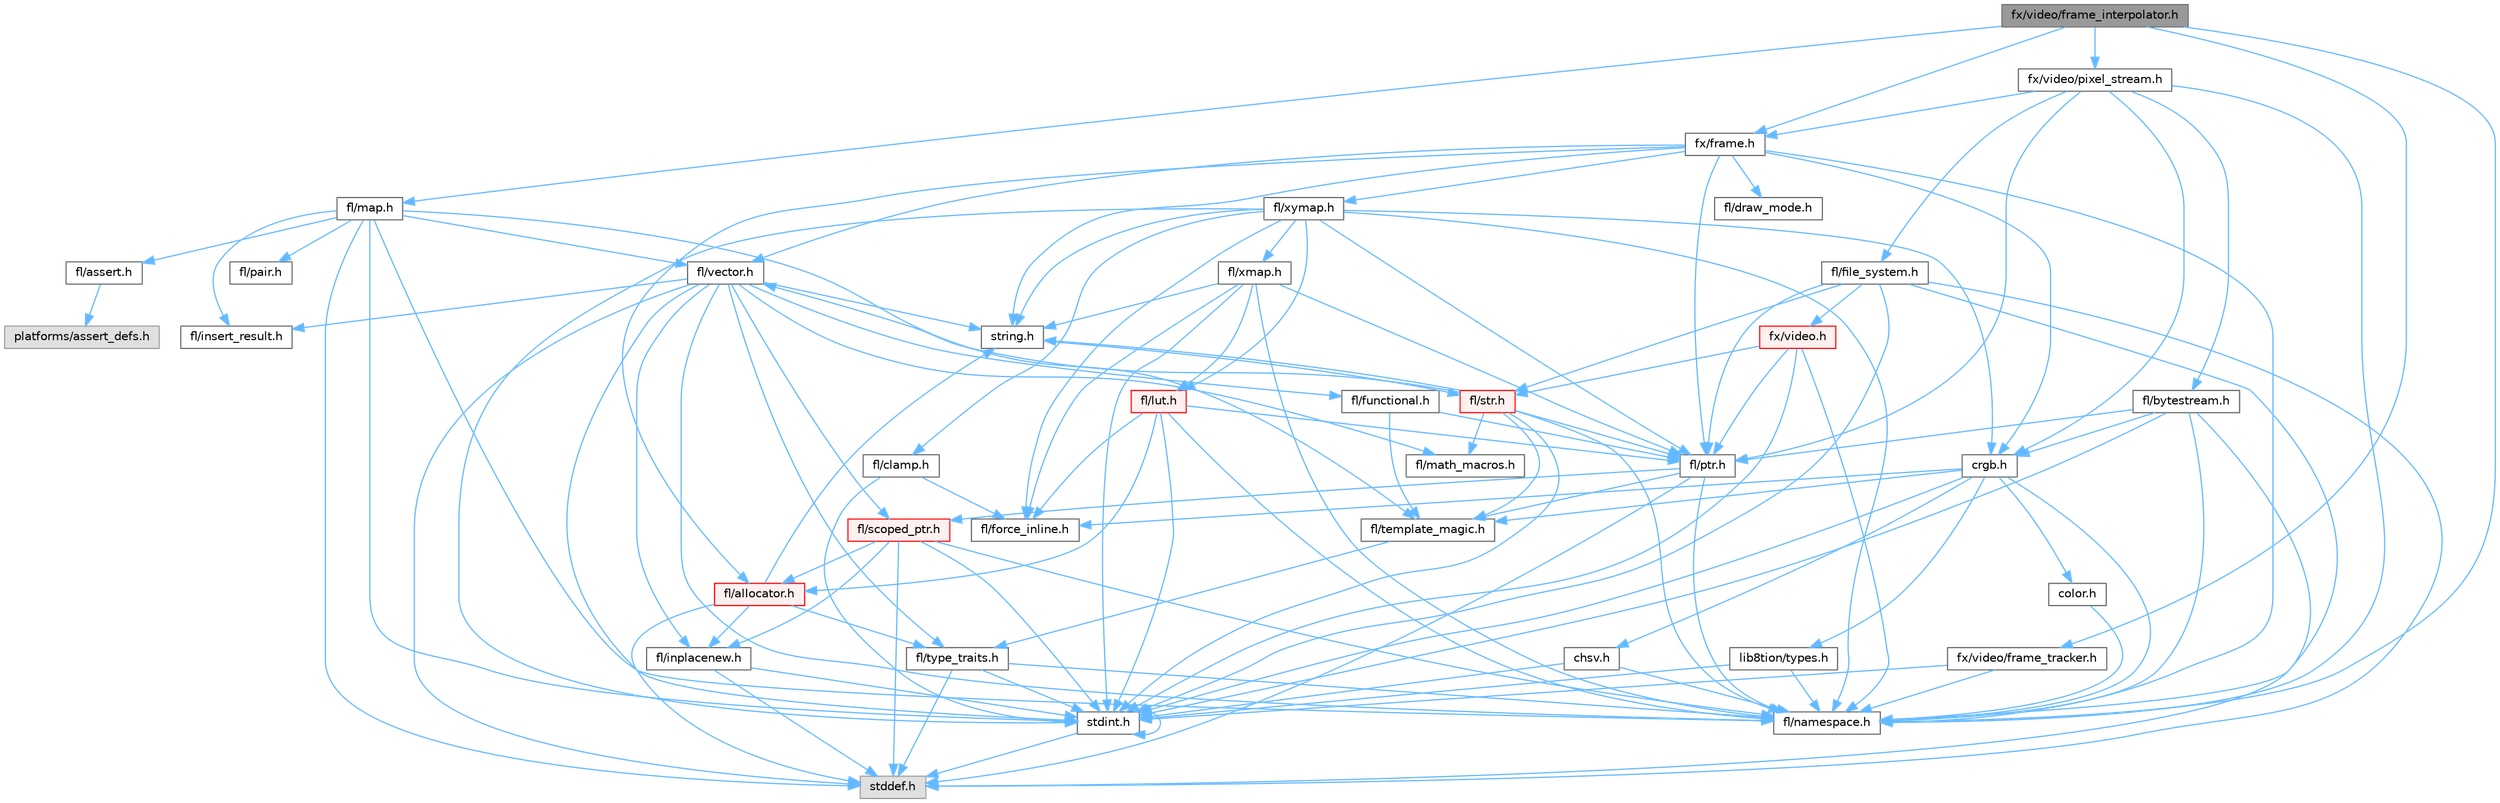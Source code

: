 digraph "fx/video/frame_interpolator.h"
{
 // INTERACTIVE_SVG=YES
 // LATEX_PDF_SIZE
  bgcolor="transparent";
  edge [fontname=Helvetica,fontsize=10,labelfontname=Helvetica,labelfontsize=10];
  node [fontname=Helvetica,fontsize=10,shape=box,height=0.2,width=0.4];
  Node1 [id="Node000001",label="fx/video/frame_interpolator.h",height=0.2,width=0.4,color="gray40", fillcolor="grey60", style="filled", fontcolor="black",tooltip=" "];
  Node1 -> Node2 [id="edge1_Node000001_Node000002",color="steelblue1",style="solid",tooltip=" "];
  Node2 [id="Node000002",label="fl/map.h",height=0.2,width=0.4,color="grey40", fillcolor="white", style="filled",URL="$dc/db7/map_8h.html",tooltip=" "];
  Node2 -> Node3 [id="edge2_Node000002_Node000003",color="steelblue1",style="solid",tooltip=" "];
  Node3 [id="Node000003",label="stddef.h",height=0.2,width=0.4,color="grey60", fillcolor="#E0E0E0", style="filled",tooltip=" "];
  Node2 -> Node4 [id="edge3_Node000002_Node000004",color="steelblue1",style="solid",tooltip=" "];
  Node4 [id="Node000004",label="stdint.h",height=0.2,width=0.4,color="grey40", fillcolor="white", style="filled",URL="$df/dd8/stdint_8h.html",tooltip=" "];
  Node4 -> Node3 [id="edge4_Node000004_Node000003",color="steelblue1",style="solid",tooltip=" "];
  Node4 -> Node4 [id="edge5_Node000004_Node000004",color="steelblue1",style="solid",tooltip=" "];
  Node2 -> Node5 [id="edge6_Node000002_Node000005",color="steelblue1",style="solid",tooltip=" "];
  Node5 [id="Node000005",label="fl/assert.h",height=0.2,width=0.4,color="grey40", fillcolor="white", style="filled",URL="$dc/da7/assert_8h.html",tooltip=" "];
  Node5 -> Node6 [id="edge7_Node000005_Node000006",color="steelblue1",style="solid",tooltip=" "];
  Node6 [id="Node000006",label="platforms/assert_defs.h",height=0.2,width=0.4,color="grey60", fillcolor="#E0E0E0", style="filled",tooltip=" "];
  Node2 -> Node7 [id="edge8_Node000002_Node000007",color="steelblue1",style="solid",tooltip=" "];
  Node7 [id="Node000007",label="fl/insert_result.h",height=0.2,width=0.4,color="grey40", fillcolor="white", style="filled",URL="$d1/d22/insert__result_8h.html",tooltip=" "];
  Node2 -> Node8 [id="edge9_Node000002_Node000008",color="steelblue1",style="solid",tooltip=" "];
  Node8 [id="Node000008",label="fl/namespace.h",height=0.2,width=0.4,color="grey40", fillcolor="white", style="filled",URL="$df/d2a/namespace_8h.html",tooltip="Implements the FastLED namespace macros."];
  Node2 -> Node9 [id="edge10_Node000002_Node000009",color="steelblue1",style="solid",tooltip=" "];
  Node9 [id="Node000009",label="fl/pair.h",height=0.2,width=0.4,color="grey40", fillcolor="white", style="filled",URL="$d3/d41/pair_8h.html",tooltip=" "];
  Node2 -> Node10 [id="edge11_Node000002_Node000010",color="steelblue1",style="solid",tooltip=" "];
  Node10 [id="Node000010",label="fl/template_magic.h",height=0.2,width=0.4,color="grey40", fillcolor="white", style="filled",URL="$d8/d0c/template__magic_8h.html",tooltip=" "];
  Node10 -> Node11 [id="edge12_Node000010_Node000011",color="steelblue1",style="solid",tooltip=" "];
  Node11 [id="Node000011",label="fl/type_traits.h",height=0.2,width=0.4,color="grey40", fillcolor="white", style="filled",URL="$df/d63/type__traits_8h.html",tooltip=" "];
  Node11 -> Node3 [id="edge13_Node000011_Node000003",color="steelblue1",style="solid",tooltip=" "];
  Node11 -> Node4 [id="edge14_Node000011_Node000004",color="steelblue1",style="solid",tooltip=" "];
  Node11 -> Node8 [id="edge15_Node000011_Node000008",color="steelblue1",style="solid",tooltip=" "];
  Node2 -> Node12 [id="edge16_Node000002_Node000012",color="steelblue1",style="solid",tooltip=" "];
  Node12 [id="Node000012",label="fl/vector.h",height=0.2,width=0.4,color="grey40", fillcolor="white", style="filled",URL="$d6/d68/vector_8h.html",tooltip=" "];
  Node12 -> Node3 [id="edge17_Node000012_Node000003",color="steelblue1",style="solid",tooltip=" "];
  Node12 -> Node4 [id="edge18_Node000012_Node000004",color="steelblue1",style="solid",tooltip=" "];
  Node12 -> Node13 [id="edge19_Node000012_Node000013",color="steelblue1",style="solid",tooltip=" "];
  Node13 [id="Node000013",label="string.h",height=0.2,width=0.4,color="grey40", fillcolor="white", style="filled",URL="$da/d66/string_8h.html",tooltip=" "];
  Node13 -> Node14 [id="edge20_Node000013_Node000014",color="steelblue1",style="solid",tooltip=" "];
  Node14 [id="Node000014",label="fl/str.h",height=0.2,width=0.4,color="red", fillcolor="#FFF0F0", style="filled",URL="$d1/d93/str_8h.html",tooltip=" "];
  Node14 -> Node4 [id="edge21_Node000014_Node000004",color="steelblue1",style="solid",tooltip=" "];
  Node14 -> Node13 [id="edge22_Node000014_Node000013",color="steelblue1",style="solid",tooltip=" "];
  Node14 -> Node20 [id="edge23_Node000014_Node000020",color="steelblue1",style="solid",tooltip=" "];
  Node20 [id="Node000020",label="fl/math_macros.h",height=0.2,width=0.4,color="grey40", fillcolor="white", style="filled",URL="$d8/db8/math__macros_8h.html",tooltip=" "];
  Node14 -> Node8 [id="edge24_Node000014_Node000008",color="steelblue1",style="solid",tooltip=" "];
  Node14 -> Node21 [id="edge25_Node000014_Node000021",color="steelblue1",style="solid",tooltip=" "];
  Node21 [id="Node000021",label="fl/ptr.h",height=0.2,width=0.4,color="grey40", fillcolor="white", style="filled",URL="$dd/d98/ptr_8h.html",tooltip=" "];
  Node21 -> Node3 [id="edge26_Node000021_Node000003",color="steelblue1",style="solid",tooltip=" "];
  Node21 -> Node8 [id="edge27_Node000021_Node000008",color="steelblue1",style="solid",tooltip=" "];
  Node21 -> Node22 [id="edge28_Node000021_Node000022",color="steelblue1",style="solid",tooltip=" "];
  Node22 [id="Node000022",label="fl/scoped_ptr.h",height=0.2,width=0.4,color="red", fillcolor="#FFF0F0", style="filled",URL="$d0/d44/scoped__ptr_8h.html",tooltip=" "];
  Node22 -> Node3 [id="edge29_Node000022_Node000003",color="steelblue1",style="solid",tooltip=" "];
  Node22 -> Node4 [id="edge30_Node000022_Node000004",color="steelblue1",style="solid",tooltip=" "];
  Node22 -> Node23 [id="edge31_Node000022_Node000023",color="steelblue1",style="solid",tooltip=" "];
  Node23 [id="Node000023",label="fl/allocator.h",height=0.2,width=0.4,color="red", fillcolor="#FFF0F0", style="filled",URL="$da/da9/allocator_8h.html",tooltip=" "];
  Node23 -> Node3 [id="edge32_Node000023_Node000003",color="steelblue1",style="solid",tooltip=" "];
  Node23 -> Node13 [id="edge33_Node000023_Node000013",color="steelblue1",style="solid",tooltip=" "];
  Node23 -> Node25 [id="edge34_Node000023_Node000025",color="steelblue1",style="solid",tooltip=" "];
  Node25 [id="Node000025",label="fl/inplacenew.h",height=0.2,width=0.4,color="grey40", fillcolor="white", style="filled",URL="$db/d36/inplacenew_8h.html",tooltip=" "];
  Node25 -> Node3 [id="edge35_Node000025_Node000003",color="steelblue1",style="solid",tooltip=" "];
  Node25 -> Node4 [id="edge36_Node000025_Node000004",color="steelblue1",style="solid",tooltip=" "];
  Node23 -> Node11 [id="edge37_Node000023_Node000011",color="steelblue1",style="solid",tooltip=" "];
  Node22 -> Node25 [id="edge38_Node000022_Node000025",color="steelblue1",style="solid",tooltip=" "];
  Node22 -> Node8 [id="edge39_Node000022_Node000008",color="steelblue1",style="solid",tooltip=" "];
  Node21 -> Node10 [id="edge40_Node000021_Node000010",color="steelblue1",style="solid",tooltip=" "];
  Node14 -> Node10 [id="edge41_Node000014_Node000010",color="steelblue1",style="solid",tooltip=" "];
  Node14 -> Node12 [id="edge42_Node000014_Node000012",color="steelblue1",style="solid",tooltip=" "];
  Node12 -> Node28 [id="edge43_Node000012_Node000028",color="steelblue1",style="solid",tooltip=" "];
  Node28 [id="Node000028",label="fl/functional.h",height=0.2,width=0.4,color="grey40", fillcolor="white", style="filled",URL="$d8/dea/functional_8h.html",tooltip=" "];
  Node28 -> Node21 [id="edge44_Node000028_Node000021",color="steelblue1",style="solid",tooltip=" "];
  Node28 -> Node10 [id="edge45_Node000028_Node000010",color="steelblue1",style="solid",tooltip=" "];
  Node12 -> Node7 [id="edge46_Node000012_Node000007",color="steelblue1",style="solid",tooltip=" "];
  Node12 -> Node20 [id="edge47_Node000012_Node000020",color="steelblue1",style="solid",tooltip=" "];
  Node12 -> Node8 [id="edge48_Node000012_Node000008",color="steelblue1",style="solid",tooltip=" "];
  Node12 -> Node22 [id="edge49_Node000012_Node000022",color="steelblue1",style="solid",tooltip=" "];
  Node12 -> Node11 [id="edge50_Node000012_Node000011",color="steelblue1",style="solid",tooltip=" "];
  Node12 -> Node25 [id="edge51_Node000012_Node000025",color="steelblue1",style="solid",tooltip=" "];
  Node1 -> Node8 [id="edge52_Node000001_Node000008",color="steelblue1",style="solid",tooltip=" "];
  Node1 -> Node29 [id="edge53_Node000001_Node000029",color="steelblue1",style="solid",tooltip=" "];
  Node29 [id="Node000029",label="fx/frame.h",height=0.2,width=0.4,color="grey40", fillcolor="white", style="filled",URL="$df/d7d/frame_8h.html",tooltip=" "];
  Node29 -> Node13 [id="edge54_Node000029_Node000013",color="steelblue1",style="solid",tooltip=" "];
  Node29 -> Node30 [id="edge55_Node000029_Node000030",color="steelblue1",style="solid",tooltip=" "];
  Node30 [id="Node000030",label="crgb.h",height=0.2,width=0.4,color="grey40", fillcolor="white", style="filled",URL="$db/dd1/crgb_8h.html",tooltip="Defines the red, green, and blue (RGB) pixel struct."];
  Node30 -> Node4 [id="edge56_Node000030_Node000004",color="steelblue1",style="solid",tooltip=" "];
  Node30 -> Node31 [id="edge57_Node000030_Node000031",color="steelblue1",style="solid",tooltip=" "];
  Node31 [id="Node000031",label="chsv.h",height=0.2,width=0.4,color="grey40", fillcolor="white", style="filled",URL="$d8/dd0/chsv_8h.html",tooltip="Defines the hue, saturation, and value (HSV) pixel struct."];
  Node31 -> Node4 [id="edge58_Node000031_Node000004",color="steelblue1",style="solid",tooltip=" "];
  Node31 -> Node8 [id="edge59_Node000031_Node000008",color="steelblue1",style="solid",tooltip=" "];
  Node30 -> Node8 [id="edge60_Node000030_Node000008",color="steelblue1",style="solid",tooltip=" "];
  Node30 -> Node32 [id="edge61_Node000030_Node000032",color="steelblue1",style="solid",tooltip=" "];
  Node32 [id="Node000032",label="color.h",height=0.2,width=0.4,color="grey40", fillcolor="white", style="filled",URL="$d2/d6b/src_2color_8h.html",tooltip="Contains definitions for color correction and temperature."];
  Node32 -> Node8 [id="edge62_Node000032_Node000008",color="steelblue1",style="solid",tooltip=" "];
  Node30 -> Node33 [id="edge63_Node000030_Node000033",color="steelblue1",style="solid",tooltip=" "];
  Node33 [id="Node000033",label="lib8tion/types.h",height=0.2,width=0.4,color="grey40", fillcolor="white", style="filled",URL="$d9/ddf/lib8tion_2types_8h.html",tooltip="Defines fractional types used for lib8tion functions."];
  Node33 -> Node4 [id="edge64_Node000033_Node000004",color="steelblue1",style="solid",tooltip=" "];
  Node33 -> Node8 [id="edge65_Node000033_Node000008",color="steelblue1",style="solid",tooltip=" "];
  Node30 -> Node18 [id="edge66_Node000030_Node000018",color="steelblue1",style="solid",tooltip=" "];
  Node18 [id="Node000018",label="fl/force_inline.h",height=0.2,width=0.4,color="grey40", fillcolor="white", style="filled",URL="$d4/d64/force__inline_8h.html",tooltip=" "];
  Node30 -> Node10 [id="edge67_Node000030_Node000010",color="steelblue1",style="solid",tooltip=" "];
  Node29 -> Node8 [id="edge68_Node000029_Node000008",color="steelblue1",style="solid",tooltip=" "];
  Node29 -> Node21 [id="edge69_Node000029_Node000021",color="steelblue1",style="solid",tooltip=" "];
  Node29 -> Node34 [id="edge70_Node000029_Node000034",color="steelblue1",style="solid",tooltip=" "];
  Node34 [id="Node000034",label="fl/xymap.h",height=0.2,width=0.4,color="grey40", fillcolor="white", style="filled",URL="$da/d61/xymap_8h.html",tooltip=" "];
  Node34 -> Node4 [id="edge71_Node000034_Node000004",color="steelblue1",style="solid",tooltip=" "];
  Node34 -> Node13 [id="edge72_Node000034_Node000013",color="steelblue1",style="solid",tooltip=" "];
  Node34 -> Node30 [id="edge73_Node000034_Node000030",color="steelblue1",style="solid",tooltip=" "];
  Node34 -> Node17 [id="edge74_Node000034_Node000017",color="steelblue1",style="solid",tooltip=" "];
  Node17 [id="Node000017",label="fl/clamp.h",height=0.2,width=0.4,color="grey40", fillcolor="white", style="filled",URL="$d6/dd3/clamp_8h.html",tooltip=" "];
  Node17 -> Node4 [id="edge75_Node000017_Node000004",color="steelblue1",style="solid",tooltip=" "];
  Node17 -> Node18 [id="edge76_Node000017_Node000018",color="steelblue1",style="solid",tooltip=" "];
  Node34 -> Node18 [id="edge77_Node000034_Node000018",color="steelblue1",style="solid",tooltip=" "];
  Node34 -> Node35 [id="edge78_Node000034_Node000035",color="steelblue1",style="solid",tooltip=" "];
  Node35 [id="Node000035",label="fl/lut.h",height=0.2,width=0.4,color="red", fillcolor="#FFF0F0", style="filled",URL="$db/d54/lut_8h.html",tooltip=" "];
  Node35 -> Node23 [id="edge79_Node000035_Node000023",color="steelblue1",style="solid",tooltip=" "];
  Node35 -> Node18 [id="edge80_Node000035_Node000018",color="steelblue1",style="solid",tooltip=" "];
  Node35 -> Node21 [id="edge81_Node000035_Node000021",color="steelblue1",style="solid",tooltip=" "];
  Node35 -> Node4 [id="edge82_Node000035_Node000004",color="steelblue1",style="solid",tooltip=" "];
  Node35 -> Node8 [id="edge83_Node000035_Node000008",color="steelblue1",style="solid",tooltip=" "];
  Node34 -> Node8 [id="edge84_Node000034_Node000008",color="steelblue1",style="solid",tooltip=" "];
  Node34 -> Node21 [id="edge85_Node000034_Node000021",color="steelblue1",style="solid",tooltip=" "];
  Node34 -> Node36 [id="edge86_Node000034_Node000036",color="steelblue1",style="solid",tooltip=" "];
  Node36 [id="Node000036",label="fl/xmap.h",height=0.2,width=0.4,color="grey40", fillcolor="white", style="filled",URL="$dd/dcc/xmap_8h.html",tooltip=" "];
  Node36 -> Node4 [id="edge87_Node000036_Node000004",color="steelblue1",style="solid",tooltip=" "];
  Node36 -> Node13 [id="edge88_Node000036_Node000013",color="steelblue1",style="solid",tooltip=" "];
  Node36 -> Node18 [id="edge89_Node000036_Node000018",color="steelblue1",style="solid",tooltip=" "];
  Node36 -> Node35 [id="edge90_Node000036_Node000035",color="steelblue1",style="solid",tooltip=" "];
  Node36 -> Node21 [id="edge91_Node000036_Node000021",color="steelblue1",style="solid",tooltip=" "];
  Node36 -> Node8 [id="edge92_Node000036_Node000008",color="steelblue1",style="solid",tooltip=" "];
  Node29 -> Node12 [id="edge93_Node000029_Node000012",color="steelblue1",style="solid",tooltip=" "];
  Node29 -> Node23 [id="edge94_Node000029_Node000023",color="steelblue1",style="solid",tooltip=" "];
  Node29 -> Node37 [id="edge95_Node000029_Node000037",color="steelblue1",style="solid",tooltip=" "];
  Node37 [id="Node000037",label="fl/draw_mode.h",height=0.2,width=0.4,color="grey40", fillcolor="white", style="filled",URL="$d9/d35/draw__mode_8h.html",tooltip=" "];
  Node1 -> Node38 [id="edge96_Node000001_Node000038",color="steelblue1",style="solid",tooltip=" "];
  Node38 [id="Node000038",label="fx/video/frame_tracker.h",height=0.2,width=0.4,color="grey40", fillcolor="white", style="filled",URL="$d2/df7/frame__tracker_8h.html",tooltip=" "];
  Node38 -> Node4 [id="edge97_Node000038_Node000004",color="steelblue1",style="solid",tooltip=" "];
  Node38 -> Node8 [id="edge98_Node000038_Node000008",color="steelblue1",style="solid",tooltip=" "];
  Node1 -> Node39 [id="edge99_Node000001_Node000039",color="steelblue1",style="solid",tooltip=" "];
  Node39 [id="Node000039",label="fx/video/pixel_stream.h",height=0.2,width=0.4,color="grey40", fillcolor="white", style="filled",URL="$d3/dfa/pixel__stream_8h.html",tooltip=" "];
  Node39 -> Node30 [id="edge100_Node000039_Node000030",color="steelblue1",style="solid",tooltip=" "];
  Node39 -> Node40 [id="edge101_Node000039_Node000040",color="steelblue1",style="solid",tooltip=" "];
  Node40 [id="Node000040",label="fl/bytestream.h",height=0.2,width=0.4,color="grey40", fillcolor="white", style="filled",URL="$dd/d2b/bytestream_8h.html",tooltip=" "];
  Node40 -> Node3 [id="edge102_Node000040_Node000003",color="steelblue1",style="solid",tooltip=" "];
  Node40 -> Node4 [id="edge103_Node000040_Node000004",color="steelblue1",style="solid",tooltip=" "];
  Node40 -> Node8 [id="edge104_Node000040_Node000008",color="steelblue1",style="solid",tooltip=" "];
  Node40 -> Node21 [id="edge105_Node000040_Node000021",color="steelblue1",style="solid",tooltip=" "];
  Node40 -> Node30 [id="edge106_Node000040_Node000030",color="steelblue1",style="solid",tooltip=" "];
  Node39 -> Node41 [id="edge107_Node000039_Node000041",color="steelblue1",style="solid",tooltip=" "];
  Node41 [id="Node000041",label="fl/file_system.h",height=0.2,width=0.4,color="grey40", fillcolor="white", style="filled",URL="$d6/d8d/file__system_8h.html",tooltip=" "];
  Node41 -> Node3 [id="edge108_Node000041_Node000003",color="steelblue1",style="solid",tooltip=" "];
  Node41 -> Node4 [id="edge109_Node000041_Node000004",color="steelblue1",style="solid",tooltip=" "];
  Node41 -> Node8 [id="edge110_Node000041_Node000008",color="steelblue1",style="solid",tooltip=" "];
  Node41 -> Node21 [id="edge111_Node000041_Node000021",color="steelblue1",style="solid",tooltip=" "];
  Node41 -> Node14 [id="edge112_Node000041_Node000014",color="steelblue1",style="solid",tooltip=" "];
  Node41 -> Node42 [id="edge113_Node000041_Node000042",color="steelblue1",style="solid",tooltip=" "];
  Node42 [id="Node000042",label="fx/video.h",height=0.2,width=0.4,color="red", fillcolor="#FFF0F0", style="filled",URL="$dd/d78/video_8h.html",tooltip=" "];
  Node42 -> Node4 [id="edge114_Node000042_Node000004",color="steelblue1",style="solid",tooltip=" "];
  Node42 -> Node8 [id="edge115_Node000042_Node000008",color="steelblue1",style="solid",tooltip=" "];
  Node42 -> Node21 [id="edge116_Node000042_Node000021",color="steelblue1",style="solid",tooltip=" "];
  Node42 -> Node14 [id="edge117_Node000042_Node000014",color="steelblue1",style="solid",tooltip=" "];
  Node39 -> Node8 [id="edge118_Node000039_Node000008",color="steelblue1",style="solid",tooltip=" "];
  Node39 -> Node21 [id="edge119_Node000039_Node000021",color="steelblue1",style="solid",tooltip=" "];
  Node39 -> Node29 [id="edge120_Node000039_Node000029",color="steelblue1",style="solid",tooltip=" "];
}
